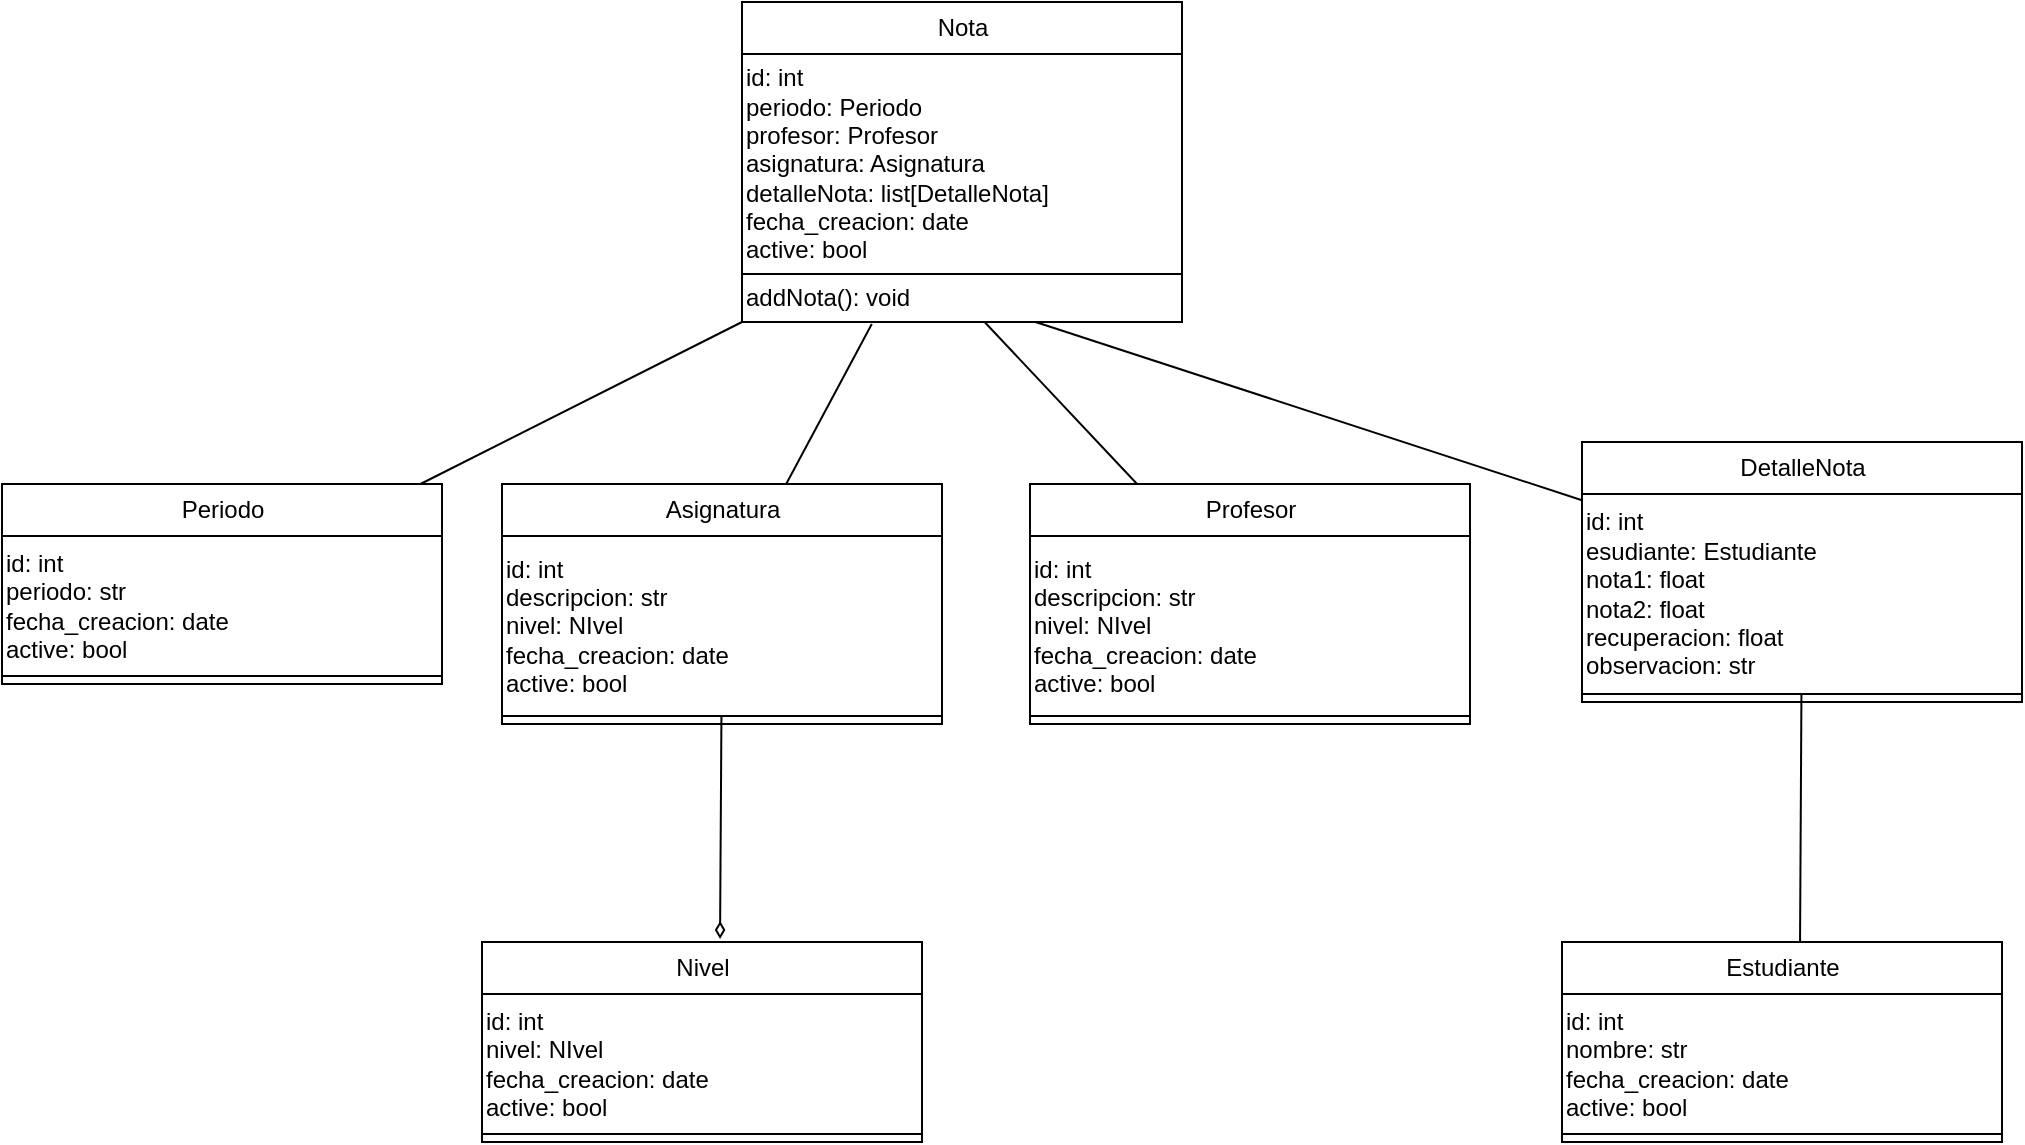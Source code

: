 <mxfile>
    <diagram id="fUROWqU4duQ2HjBt7lLf" name="Página-1">
        <mxGraphModel dx="1812" dy="616" grid="1" gridSize="10" guides="1" tooltips="1" connect="1" arrows="1" fold="1" page="1" pageScale="1" pageWidth="827" pageHeight="1169" math="0" shadow="0">
            <root>
                <mxCell id="0"/>
                <mxCell id="1" parent="0"/>
                <mxCell id="2" value="Nota" style="swimlane;fontStyle=0;childLayout=stackLayout;horizontal=1;startSize=26;fillColor=none;horizontalStack=0;resizeParent=1;resizeParentMax=0;resizeLast=0;collapsible=1;marginBottom=0;html=1;" vertex="1" parent="1">
                    <mxGeometry x="270" y="30" width="220" height="136" as="geometry"/>
                </mxCell>
                <mxCell id="9" value="id: int&lt;br&gt;periodo: Periodo&lt;br&gt;profesor: Profesor&lt;br&gt;asignatura: Asignatura&lt;br&gt;detalleNota: list[DetalleNota]&lt;br&gt;fecha_creacion: date&lt;br&gt;active: bool" style="text;html=1;align=left;verticalAlign=middle;resizable=0;points=[];autosize=1;strokeColor=none;fillColor=none;" vertex="1" parent="2">
                    <mxGeometry y="26" width="220" height="110" as="geometry"/>
                </mxCell>
                <mxCell id="16" value="addNota(): void" style="rounded=0;whiteSpace=wrap;html=1;sketch=0;strokeColor=default;fillColor=none;gradientColor=default;align=left;" vertex="1" parent="1">
                    <mxGeometry x="270" y="166" width="220" height="24" as="geometry"/>
                </mxCell>
                <mxCell id="30" style="edgeStyle=none;html=1;entryX=0;entryY=1;entryDx=0;entryDy=0;endArrow=none;endFill=0;" edge="1" parent="1" source="18" target="16">
                    <mxGeometry relative="1" as="geometry"/>
                </mxCell>
                <mxCell id="18" value="Periodo" style="swimlane;fontStyle=0;childLayout=stackLayout;horizontal=1;startSize=26;fillColor=none;horizontalStack=0;resizeParent=1;resizeParentMax=0;resizeLast=0;collapsible=1;marginBottom=0;html=1;" vertex="1" parent="1">
                    <mxGeometry x="-100" y="271" width="220" height="100" as="geometry"/>
                </mxCell>
                <mxCell id="19" value="id: int&lt;br&gt;periodo: str&lt;br&gt;fecha_creacion: date&lt;br&gt;active: bool" style="text;html=1;align=left;verticalAlign=middle;resizable=0;points=[];autosize=1;strokeColor=none;fillColor=none;" vertex="1" parent="18">
                    <mxGeometry y="26" width="220" height="70" as="geometry"/>
                </mxCell>
                <mxCell id="20" value="" style="rounded=0;whiteSpace=wrap;html=1;sketch=0;strokeColor=default;fillColor=none;gradientColor=default;align=left;" vertex="1" parent="18">
                    <mxGeometry y="96" width="220" height="4" as="geometry"/>
                </mxCell>
                <mxCell id="31" style="edgeStyle=none;html=1;entryX=0.295;entryY=1.042;entryDx=0;entryDy=0;entryPerimeter=0;endArrow=none;endFill=0;" edge="1" parent="1" source="21" target="16">
                    <mxGeometry relative="1" as="geometry"/>
                </mxCell>
                <mxCell id="21" value="Asignatura" style="swimlane;fontStyle=0;childLayout=stackLayout;horizontal=1;startSize=26;fillColor=none;horizontalStack=0;resizeParent=1;resizeParentMax=0;resizeLast=0;collapsible=1;marginBottom=0;html=1;" vertex="1" parent="1">
                    <mxGeometry x="150" y="271" width="220" height="120" as="geometry"/>
                </mxCell>
                <mxCell id="22" value="id: int&lt;br&gt;descripcion: str&lt;br&gt;nivel: NIvel&lt;br&gt;fecha_creacion: date&lt;br&gt;active: bool" style="text;html=1;align=left;verticalAlign=middle;resizable=0;points=[];autosize=1;strokeColor=none;fillColor=none;" vertex="1" parent="21">
                    <mxGeometry y="26" width="220" height="90" as="geometry"/>
                </mxCell>
                <mxCell id="23" value="" style="rounded=0;whiteSpace=wrap;html=1;sketch=0;strokeColor=default;fillColor=none;gradientColor=default;align=left;" vertex="1" parent="21">
                    <mxGeometry y="116" width="220" height="4" as="geometry"/>
                </mxCell>
                <mxCell id="32" style="edgeStyle=none;html=1;endArrow=none;endFill=0;" edge="1" parent="1" source="24" target="16">
                    <mxGeometry relative="1" as="geometry"/>
                </mxCell>
                <mxCell id="24" value="Profesor" style="swimlane;fontStyle=0;childLayout=stackLayout;horizontal=1;startSize=26;fillColor=none;horizontalStack=0;resizeParent=1;resizeParentMax=0;resizeLast=0;collapsible=1;marginBottom=0;html=1;" vertex="1" parent="1">
                    <mxGeometry x="414" y="271" width="220" height="120" as="geometry"/>
                </mxCell>
                <mxCell id="25" value="id: int&lt;br&gt;descripcion: str&lt;br&gt;nivel: NIvel&lt;br&gt;fecha_creacion: date&lt;br&gt;active: bool" style="text;html=1;align=left;verticalAlign=middle;resizable=0;points=[];autosize=1;strokeColor=none;fillColor=none;" vertex="1" parent="24">
                    <mxGeometry y="26" width="220" height="90" as="geometry"/>
                </mxCell>
                <mxCell id="26" value="" style="rounded=0;whiteSpace=wrap;html=1;sketch=0;strokeColor=default;fillColor=none;gradientColor=default;align=left;" vertex="1" parent="24">
                    <mxGeometry y="116" width="220" height="4" as="geometry"/>
                </mxCell>
                <mxCell id="33" style="edgeStyle=none;html=1;endArrow=none;endFill=0;" edge="1" parent="1" source="27" target="16">
                    <mxGeometry relative="1" as="geometry"/>
                </mxCell>
                <mxCell id="27" value="DetalleNota" style="swimlane;fontStyle=0;childLayout=stackLayout;horizontal=1;startSize=26;fillColor=none;horizontalStack=0;resizeParent=1;resizeParentMax=0;resizeLast=0;collapsible=1;marginBottom=0;html=1;" vertex="1" parent="1">
                    <mxGeometry x="690" y="250" width="220" height="130" as="geometry"/>
                </mxCell>
                <mxCell id="28" value="id: int&lt;br&gt;esudiante: Estudiante&lt;br&gt;nota1: float&lt;br&gt;nota2: float&lt;br&gt;recuperacion: float&lt;br&gt;observacion: str" style="text;html=1;align=left;verticalAlign=middle;resizable=0;points=[];autosize=1;strokeColor=none;fillColor=none;" vertex="1" parent="27">
                    <mxGeometry y="26" width="220" height="100" as="geometry"/>
                </mxCell>
                <mxCell id="29" value="" style="rounded=0;whiteSpace=wrap;html=1;sketch=0;strokeColor=default;fillColor=none;gradientColor=default;align=left;" vertex="1" parent="27">
                    <mxGeometry y="126" width="220" height="4" as="geometry"/>
                </mxCell>
                <mxCell id="34" value="Nivel" style="swimlane;fontStyle=0;childLayout=stackLayout;horizontal=1;startSize=26;fillColor=none;horizontalStack=0;resizeParent=1;resizeParentMax=0;resizeLast=0;collapsible=1;marginBottom=0;html=1;" vertex="1" parent="1">
                    <mxGeometry x="140" y="500" width="220" height="100" as="geometry"/>
                </mxCell>
                <mxCell id="35" value="id: int&lt;br&gt;nivel: NIvel&lt;br&gt;fecha_creacion: date&lt;br&gt;active: bool" style="text;html=1;align=left;verticalAlign=middle;resizable=0;points=[];autosize=1;strokeColor=none;fillColor=none;" vertex="1" parent="34">
                    <mxGeometry y="26" width="220" height="70" as="geometry"/>
                </mxCell>
                <mxCell id="36" value="" style="rounded=0;whiteSpace=wrap;html=1;sketch=0;strokeColor=default;fillColor=none;gradientColor=default;align=left;" vertex="1" parent="34">
                    <mxGeometry y="96" width="220" height="4" as="geometry"/>
                </mxCell>
                <mxCell id="37" style="edgeStyle=none;html=1;entryX=0.541;entryY=-0.015;entryDx=0;entryDy=0;entryPerimeter=0;endArrow=diamondThin;endFill=0;" edge="1" parent="1" source="22" target="34">
                    <mxGeometry relative="1" as="geometry"/>
                </mxCell>
                <mxCell id="38" value="Estudiante" style="swimlane;fontStyle=0;childLayout=stackLayout;horizontal=1;startSize=26;fillColor=none;horizontalStack=0;resizeParent=1;resizeParentMax=0;resizeLast=0;collapsible=1;marginBottom=0;html=1;" vertex="1" parent="1">
                    <mxGeometry x="680" y="500" width="220" height="100" as="geometry"/>
                </mxCell>
                <mxCell id="39" value="id: int&lt;br&gt;nombre: str&lt;br&gt;fecha_creacion: date&lt;br&gt;active: bool" style="text;html=1;align=left;verticalAlign=middle;resizable=0;points=[];autosize=1;strokeColor=none;fillColor=none;" vertex="1" parent="38">
                    <mxGeometry y="26" width="220" height="70" as="geometry"/>
                </mxCell>
                <mxCell id="40" value="" style="rounded=0;whiteSpace=wrap;html=1;sketch=0;strokeColor=default;fillColor=none;gradientColor=default;align=left;" vertex="1" parent="38">
                    <mxGeometry y="96" width="220" height="4" as="geometry"/>
                </mxCell>
                <mxCell id="41" style="edgeStyle=none;html=1;entryX=0.541;entryY=0;entryDx=0;entryDy=0;entryPerimeter=0;endArrow=none;endFill=0;" edge="1" parent="1" source="28" target="38">
                    <mxGeometry relative="1" as="geometry"/>
                </mxCell>
            </root>
        </mxGraphModel>
    </diagram>
</mxfile>